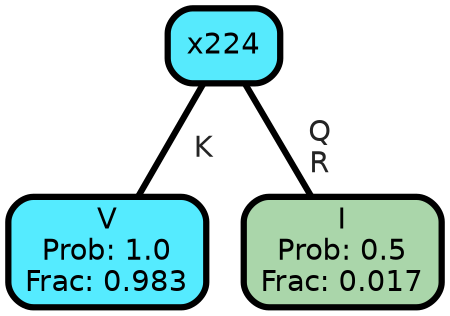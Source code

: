 graph Tree {
node [shape=box, style="filled, rounded",color="black",penwidth="3",fontcolor="black",                 fontname=helvetica] ;
graph [ranksep="0 equally", splines=straight,                 bgcolor=transparent, dpi=200] ;
edge [fontname=helvetica, fontweight=bold,fontcolor=grey14,color=black] ;
0 [label="V
Prob: 1.0
Frac: 0.983", fillcolor="#55ebff"] ;
1 [label="x224", fillcolor="#56eafd"] ;
2 [label="I
Prob: 0.5
Frac: 0.017", fillcolor="#aad6aa"] ;
1 -- 0 [label=" K",penwidth=3] ;
1 -- 2 [label=" Q\n R",penwidth=3] ;
{rank = same;}}